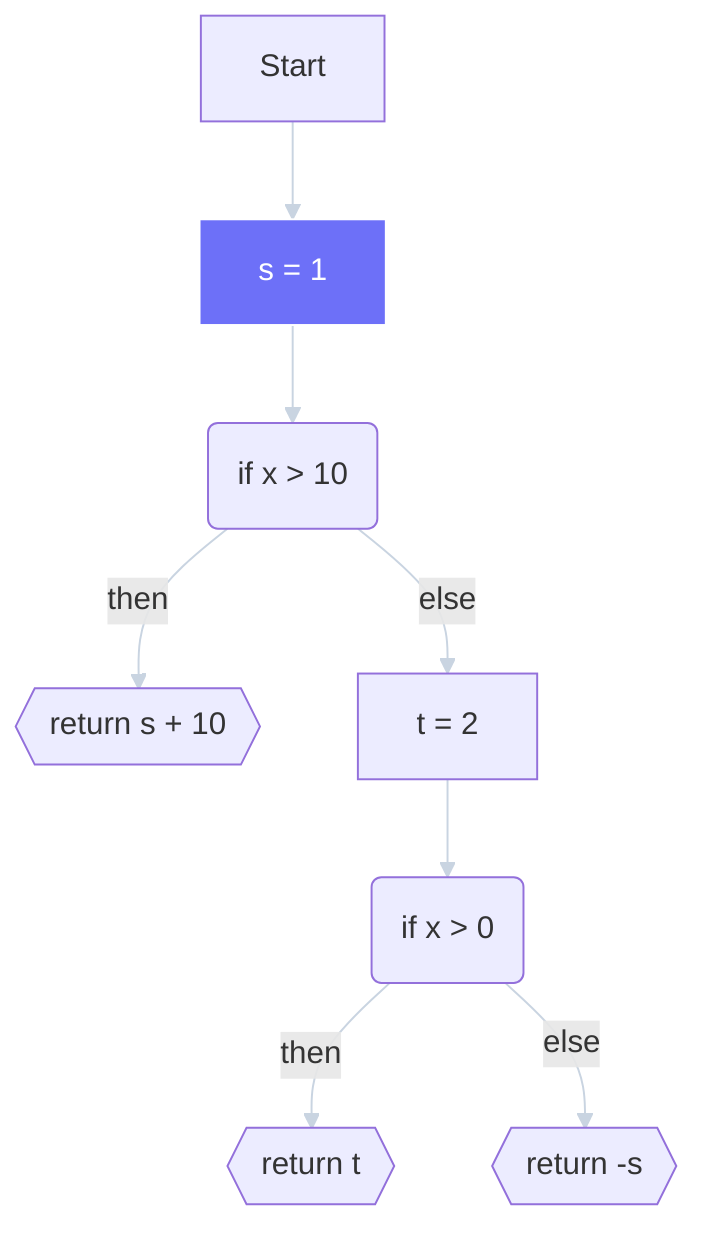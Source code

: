 flowchart TD
    linkStyle default stroke:#C9D4E1
    S[Start] --> A1
    A1[<font color='white'>s = 1</font>]
    style A1 stroke:#FFFFFF,fill:#6D70F8
    A1 --> I1
    I1(if x > 10)
    I1 -->|then| T1
    I1 -->|else| E1
    T1{{return s + 10}}
    E1[t = 2]
    E1 --> I2
    I2(if x > 0)
    I2 -->|then| T2
    I2 -->|else| E2
    T2{{return t}}
    E2{{return -s}}